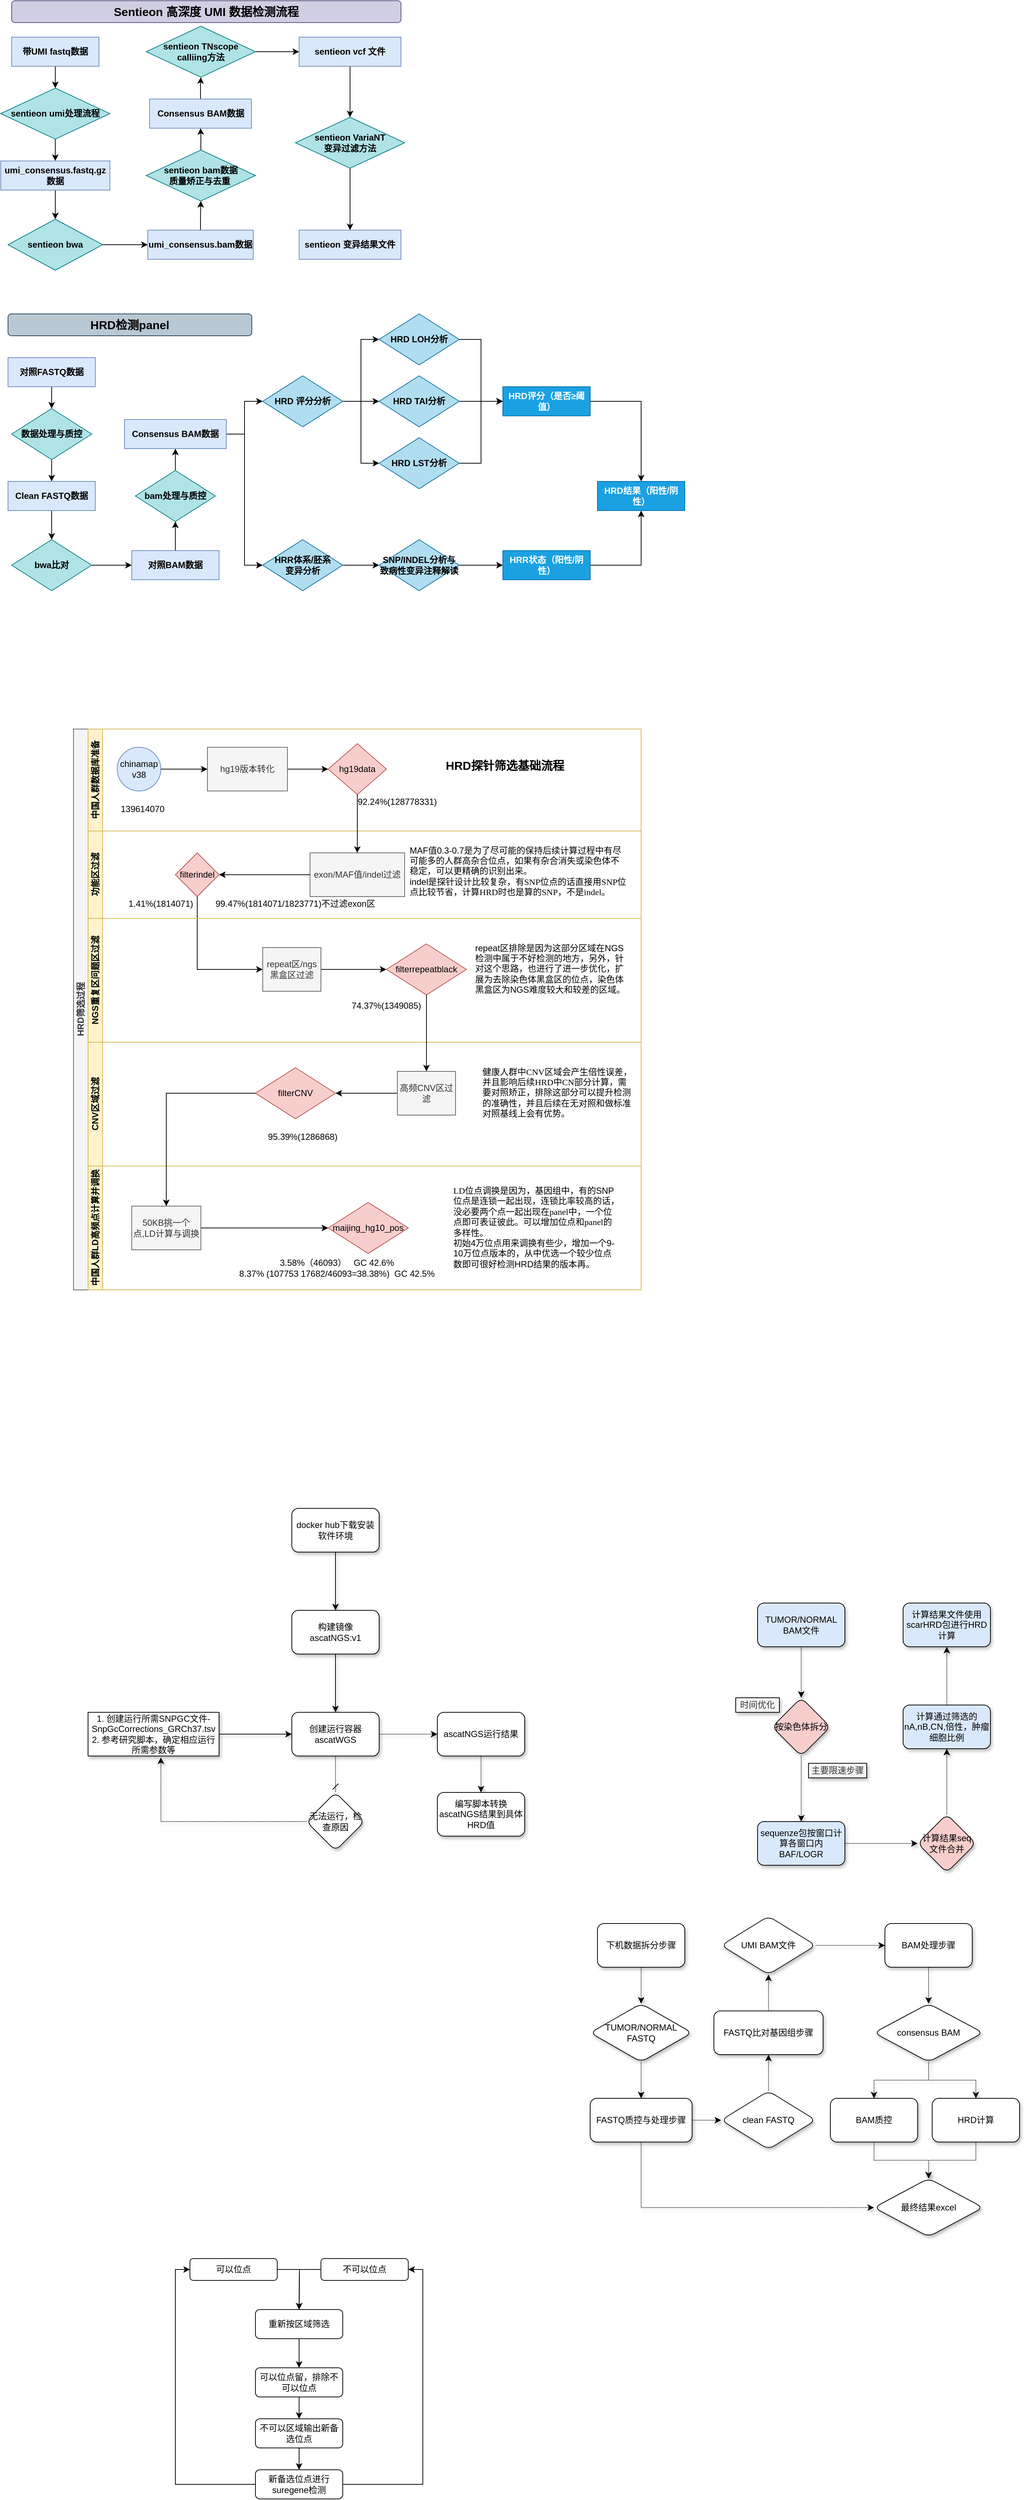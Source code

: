 <mxfile version="15.8.4" type="github"><diagram id="prtHgNgQTEPvFCAcTncT" name="Page-1"><mxGraphModel dx="855" dy="1482" grid="1" gridSize="10" guides="1" tooltips="1" connect="1" arrows="1" fold="1" page="1" pageScale="1" pageWidth="1600" pageHeight="900" math="0" shadow="0"><root><mxCell id="0"/><mxCell id="1" parent="0"/><mxCell id="dNxyNK7c78bLwvsdeMH5-19" value="HRD筛选过程" style="swimlane;html=1;childLayout=stackLayout;resizeParent=1;resizeParentMax=0;horizontal=0;startSize=20;horizontalStack=0;fillColor=#f5f5f5;strokeColor=#666666;fontColor=#333333;" parent="1" vertex="1"><mxGeometry x="120" y="120" width="780" height="770" as="geometry"><mxRectangle x="120" y="120" width="50" height="40" as="alternateBounds"/></mxGeometry></mxCell><mxCell id="dNxyNK7c78bLwvsdeMH5-20" value="中国人群数据库准备" style="swimlane;html=1;startSize=20;horizontal=0;fillColor=#fff2cc;strokeColor=#d6b656;" parent="dNxyNK7c78bLwvsdeMH5-19" vertex="1"><mxGeometry x="20" width="760" height="140" as="geometry"/></mxCell><mxCell id="dNxyNK7c78bLwvsdeMH5-23" value="chinamap&lt;br&gt;v38" style="ellipse;whiteSpace=wrap;html=1;fillColor=#dae8fc;strokeColor=#6c8ebf;" parent="dNxyNK7c78bLwvsdeMH5-20" vertex="1"><mxGeometry x="40" y="25" width="60" height="60" as="geometry"/></mxCell><mxCell id="oZ7MGca2h98DrxrfC1Vk-4" value="139614070" style="text;html=1;strokeColor=none;fillColor=none;align=center;verticalAlign=middle;whiteSpace=wrap;rounded=0;" parent="dNxyNK7c78bLwvsdeMH5-20" vertex="1"><mxGeometry x="50" y="100" width="50" height="20" as="geometry"/></mxCell><mxCell id="oZ7MGca2h98DrxrfC1Vk-3" value="92.24%(128778331)" style="text;html=1;strokeColor=none;fillColor=none;align=center;verticalAlign=middle;whiteSpace=wrap;rounded=0;" parent="dNxyNK7c78bLwvsdeMH5-20" vertex="1"><mxGeometry x="360" y="90" width="130" height="20" as="geometry"/></mxCell><mxCell id="EEybTYk9H9bPagcmRRxZ-14" value="hg19data" style="rhombus;whiteSpace=wrap;html=1;fontFamily=Helvetica;fontSize=12;align=center;fillColor=#f8cecc;strokeColor=#b85450;" parent="dNxyNK7c78bLwvsdeMH5-20" vertex="1"><mxGeometry x="330" y="20" width="80" height="70" as="geometry"/></mxCell><mxCell id="EEybTYk9H9bPagcmRRxZ-17" style="edgeStyle=orthogonalEdgeStyle;rounded=0;orthogonalLoop=1;jettySize=auto;html=1;entryX=0;entryY=0.5;entryDx=0;entryDy=0;fontSize=16;" parent="dNxyNK7c78bLwvsdeMH5-20" source="dNxyNK7c78bLwvsdeMH5-24" target="EEybTYk9H9bPagcmRRxZ-14" edge="1"><mxGeometry relative="1" as="geometry"/></mxCell><mxCell id="dNxyNK7c78bLwvsdeMH5-24" value="hg19版本转化" style="rounded=0;whiteSpace=wrap;html=1;fontFamily=Helvetica;fontSize=12;fontColor=#333333;align=center;fillColor=#f5f5f5;strokeColor=#666666;" parent="dNxyNK7c78bLwvsdeMH5-20" vertex="1"><mxGeometry x="164" y="25" width="110" height="60" as="geometry"/></mxCell><mxCell id="dNxyNK7c78bLwvsdeMH5-25" value="" style="edgeStyle=orthogonalEdgeStyle;rounded=0;orthogonalLoop=1;jettySize=auto;html=1;" parent="dNxyNK7c78bLwvsdeMH5-20" source="dNxyNK7c78bLwvsdeMH5-23" target="dNxyNK7c78bLwvsdeMH5-24" edge="1"><mxGeometry relative="1" as="geometry"/></mxCell><mxCell id="dNxyNK7c78bLwvsdeMH5-21" value="功能区过滤" style="swimlane;html=1;startSize=20;horizontal=0;fillColor=#fff2cc;strokeColor=#d6b656;" parent="dNxyNK7c78bLwvsdeMH5-19" vertex="1"><mxGeometry x="20" y="140" width="760" height="120" as="geometry"/></mxCell><mxCell id="dNxyNK7c78bLwvsdeMH5-26" value="exon/MAF值/indel过滤" style="rounded=0;whiteSpace=wrap;html=1;fontFamily=Helvetica;fontSize=12;fontColor=#333333;align=center;fillColor=#f5f5f5;strokeColor=#666666;" parent="dNxyNK7c78bLwvsdeMH5-21" vertex="1"><mxGeometry x="305" y="30" width="130" height="60" as="geometry"/></mxCell><mxCell id="oZ7MGca2h98DrxrfC1Vk-5" value="filterindel" style="rhombus;whiteSpace=wrap;html=1;fontFamily=Helvetica;fontSize=12;align=center;fillColor=#f8cecc;strokeColor=#b85450;" parent="dNxyNK7c78bLwvsdeMH5-21" vertex="1"><mxGeometry x="120" y="30" width="60" height="60" as="geometry"/></mxCell><mxCell id="oZ7MGca2h98DrxrfC1Vk-6" style="edgeStyle=orthogonalEdgeStyle;rounded=0;orthogonalLoop=1;jettySize=auto;html=1;" parent="dNxyNK7c78bLwvsdeMH5-21" source="dNxyNK7c78bLwvsdeMH5-26" target="oZ7MGca2h98DrxrfC1Vk-5" edge="1"><mxGeometry relative="1" as="geometry"><mxPoint x="210" y="60" as="targetPoint"/></mxGeometry></mxCell><mxCell id="oZ7MGca2h98DrxrfC1Vk-9" value="1.41%(1814071)" style="text;html=1;strokeColor=none;fillColor=none;align=center;verticalAlign=middle;whiteSpace=wrap;rounded=0;" parent="dNxyNK7c78bLwvsdeMH5-21" vertex="1"><mxGeometry x="50" y="90" width="100" height="20" as="geometry"/></mxCell><mxCell id="EEybTYk9H9bPagcmRRxZ-7" value="&lt;font style=&quot;font-size: 12px&quot;&gt;&lt;font style=&quot;font-size: 12px&quot;&gt;MAF值0.3-0.7是为了尽可能的保持后续计算过程中有尽可能多的人群高杂合位点，如果有杂合消失或染色体不稳定，可以更精确的识别出来。&lt;br&gt;&lt;/font&gt;&lt;span&gt;indel是探针设计比较复杂，有&lt;/span&gt;&lt;span lang=&quot;EN-US&quot; style=&quot;font-family: &amp;#34;times new roman&amp;#34; , serif&quot;&gt;SNP&lt;/span&gt;&lt;span&gt;位点的话直接用&lt;/span&gt;&lt;span lang=&quot;EN-US&quot; style=&quot;font-family: &amp;#34;times new roman&amp;#34; , serif&quot;&gt;SNP&lt;/span&gt;&lt;span&gt;位点比较节省，计算&lt;/span&gt;&lt;span lang=&quot;EN-US&quot; style=&quot;font-family: &amp;#34;times new roman&amp;#34; , serif&quot;&gt;HRD&lt;/span&gt;&lt;span&gt;时也是算的&lt;/span&gt;&lt;span lang=&quot;EN-US&quot; style=&quot;font-family: &amp;#34;times new roman&amp;#34; , serif&quot;&gt;SNP&lt;/span&gt;&lt;span&gt;，不是&lt;/span&gt;&lt;span lang=&quot;EN-US&quot; style=&quot;font-family: &amp;#34;times new roman&amp;#34; , serif&quot;&gt;indel&lt;/span&gt;&lt;span&gt;。&lt;/span&gt;&lt;/font&gt;" style="text;html=1;strokeColor=none;fillColor=none;align=left;verticalAlign=middle;whiteSpace=wrap;rounded=0;" parent="dNxyNK7c78bLwvsdeMH5-21" vertex="1"><mxGeometry x="440" y="20" width="300" height="70" as="geometry"/></mxCell><mxCell id="EEybTYk9H9bPagcmRRxZ-22" value="99.47%(1814071/1823771)不过滤exon区" style="text;html=1;strokeColor=none;fillColor=none;align=center;verticalAlign=middle;whiteSpace=wrap;rounded=0;" parent="dNxyNK7c78bLwvsdeMH5-21" vertex="1"><mxGeometry x="160" y="90" width="250" height="20" as="geometry"/></mxCell><mxCell id="oZ7MGca2h98DrxrfC1Vk-10" style="edgeStyle=orthogonalEdgeStyle;rounded=0;orthogonalLoop=1;jettySize=auto;html=1;entryX=0;entryY=0.5;entryDx=0;entryDy=0;exitX=0.5;exitY=1;exitDx=0;exitDy=0;" parent="dNxyNK7c78bLwvsdeMH5-19" source="oZ7MGca2h98DrxrfC1Vk-5" target="dNxyNK7c78bLwvsdeMH5-34" edge="1"><mxGeometry relative="1" as="geometry"/></mxCell><mxCell id="dNxyNK7c78bLwvsdeMH5-22" value="NGS重复区问题区过滤" style="swimlane;html=1;startSize=20;horizontal=0;fillColor=#fff2cc;strokeColor=#d6b656;" parent="dNxyNK7c78bLwvsdeMH5-19" vertex="1"><mxGeometry x="20" y="260" width="760" height="170" as="geometry"/></mxCell><mxCell id="dNxyNK7c78bLwvsdeMH5-37" value="" style="edgeStyle=orthogonalEdgeStyle;rounded=0;orthogonalLoop=1;jettySize=auto;html=1;endArrow=classic;endFill=1;" parent="dNxyNK7c78bLwvsdeMH5-22" source="dNxyNK7c78bLwvsdeMH5-34" target="dNxyNK7c78bLwvsdeMH5-36" edge="1"><mxGeometry relative="1" as="geometry"/></mxCell><mxCell id="dNxyNK7c78bLwvsdeMH5-34" value="repeat区/ngs黑盒区过滤" style="rounded=0;whiteSpace=wrap;html=1;fontFamily=Helvetica;fontSize=12;fontColor=#333333;align=center;fillColor=#f5f5f5;strokeColor=#666666;" parent="dNxyNK7c78bLwvsdeMH5-22" vertex="1"><mxGeometry x="240" y="40" width="80" height="60" as="geometry"/></mxCell><mxCell id="dNxyNK7c78bLwvsdeMH5-36" value="filterrepeatblack" style="rhombus;whiteSpace=wrap;html=1;fontFamily=Helvetica;fontSize=12;align=center;fillColor=#f8cecc;strokeColor=#b85450;" parent="dNxyNK7c78bLwvsdeMH5-22" vertex="1"><mxGeometry x="410" y="35" width="110" height="70" as="geometry"/></mxCell><mxCell id="oZ7MGca2h98DrxrfC1Vk-8" value="74.37%(1349085)" style="text;html=1;strokeColor=none;fillColor=none;align=center;verticalAlign=middle;whiteSpace=wrap;rounded=0;" parent="dNxyNK7c78bLwvsdeMH5-22" vertex="1"><mxGeometry x="340" y="110" width="140" height="20" as="geometry"/></mxCell><mxCell id="oZ7MGca2h98DrxrfC1Vk-11" value="CNV区域过滤" style="swimlane;html=1;startSize=20;horizontal=0;fillColor=#fff2cc;strokeColor=#d6b656;" parent="dNxyNK7c78bLwvsdeMH5-19" vertex="1"><mxGeometry x="20" y="430" width="760" height="170" as="geometry"/></mxCell><mxCell id="oZ7MGca2h98DrxrfC1Vk-19" style="edgeStyle=orthogonalEdgeStyle;rounded=0;orthogonalLoop=1;jettySize=auto;html=1;entryX=1;entryY=0.5;entryDx=0;entryDy=0;" parent="oZ7MGca2h98DrxrfC1Vk-11" source="oZ7MGca2h98DrxrfC1Vk-13" target="oZ7MGca2h98DrxrfC1Vk-14" edge="1"><mxGeometry relative="1" as="geometry"/></mxCell><mxCell id="oZ7MGca2h98DrxrfC1Vk-13" value="高频CNV区过滤" style="rounded=0;whiteSpace=wrap;html=1;fontFamily=Helvetica;fontSize=12;fontColor=#333333;align=center;fillColor=#f5f5f5;strokeColor=#666666;" parent="oZ7MGca2h98DrxrfC1Vk-11" vertex="1"><mxGeometry x="425" y="40" width="80" height="60" as="geometry"/></mxCell><mxCell id="oZ7MGca2h98DrxrfC1Vk-14" value="filterCNV" style="rhombus;whiteSpace=wrap;html=1;fontFamily=Helvetica;fontSize=12;align=center;fillColor=#f8cecc;strokeColor=#b85450;" parent="oZ7MGca2h98DrxrfC1Vk-11" vertex="1"><mxGeometry x="230" y="35" width="110" height="70" as="geometry"/></mxCell><mxCell id="oZ7MGca2h98DrxrfC1Vk-15" value="95.39%(1286868)" style="text;html=1;strokeColor=none;fillColor=none;align=center;verticalAlign=middle;whiteSpace=wrap;rounded=0;" parent="oZ7MGca2h98DrxrfC1Vk-11" vertex="1"><mxGeometry x="230" y="120" width="130" height="20" as="geometry"/></mxCell><mxCell id="EEybTYk9H9bPagcmRRxZ-12" value="&lt;font style=&quot;font-size: 12px&quot;&gt;&lt;span&gt;健康人群中&lt;/span&gt;&lt;span lang=&quot;EN-US&quot; style=&quot;font-family: &amp;#34;times new roman&amp;#34; , serif&quot;&gt;CNV&lt;/span&gt;&lt;span&gt;区域会产生倍性误差，并且影响后续&lt;/span&gt;&lt;span lang=&quot;EN-US&quot; style=&quot;font-family: &amp;#34;times new roman&amp;#34; , serif&quot;&gt;HRD中CN部分&lt;/span&gt;&lt;span&gt;计算，需要对照矫正，排除这部分可以提升检测的准确性，并且后续在无对照和做标准对照基线上会有优势。&lt;/span&gt;&lt;/font&gt;&lt;br&gt;&lt;p class=&quot;MsoListParagraph&quot; style=&quot;margin-left: 21.0pt ; text-indent: 0cm ; line-height: 150%&quot;&gt;&lt;span lang=&quot;EN-US&quot;&gt;&lt;/span&gt;&lt;/p&gt;" style="text;html=1;strokeColor=none;fillColor=none;align=left;verticalAlign=middle;whiteSpace=wrap;rounded=0;" parent="oZ7MGca2h98DrxrfC1Vk-11" vertex="1"><mxGeometry x="540" y="40" width="210" height="70" as="geometry"/></mxCell><mxCell id="oZ7MGca2h98DrxrfC1Vk-24" value="中国人群LD高频点计算并调换" style="swimlane;html=1;startSize=20;horizontal=0;fillColor=#fff2cc;strokeColor=#d6b656;" parent="dNxyNK7c78bLwvsdeMH5-19" vertex="1"><mxGeometry x="20" y="600" width="760" height="170" as="geometry"/></mxCell><mxCell id="oZ7MGca2h98DrxrfC1Vk-27" value="maijing_hg10_pos" style="rhombus;whiteSpace=wrap;html=1;fontFamily=Helvetica;fontSize=12;align=center;fillColor=#f8cecc;strokeColor=#b85450;" parent="oZ7MGca2h98DrxrfC1Vk-24" vertex="1"><mxGeometry x="330" y="50" width="110" height="70" as="geometry"/></mxCell><mxCell id="EEybTYk9H9bPagcmRRxZ-13" style="edgeStyle=orthogonalEdgeStyle;rounded=0;orthogonalLoop=1;jettySize=auto;html=1;entryX=0;entryY=0.5;entryDx=0;entryDy=0;fontSize=16;" parent="oZ7MGca2h98DrxrfC1Vk-24" source="oZ7MGca2h98DrxrfC1Vk-20" target="oZ7MGca2h98DrxrfC1Vk-27" edge="1"><mxGeometry relative="1" as="geometry"/></mxCell><mxCell id="oZ7MGca2h98DrxrfC1Vk-20" value="50KB挑一个点,LD计算与调换" style="whiteSpace=wrap;html=1;fillColor=#f5f5f5;strokeColor=#666666;fontColor=#333333;" parent="oZ7MGca2h98DrxrfC1Vk-24" vertex="1"><mxGeometry x="60" y="55" width="95" height="60" as="geometry"/></mxCell><mxCell id="oZ7MGca2h98DrxrfC1Vk-28" value="3.58%（46093）&amp;nbsp; &amp;nbsp;GC 42.6%&lt;br&gt;8.37% (107753 17682/46093=38.38%)&amp;nbsp; GC 42.5%" style="text;html=1;strokeColor=none;fillColor=none;align=center;verticalAlign=middle;whiteSpace=wrap;rounded=0;" parent="oZ7MGca2h98DrxrfC1Vk-24" vertex="1"><mxGeometry x="200" y="130" width="284" height="20" as="geometry"/></mxCell><mxCell id="EEybTYk9H9bPagcmRRxZ-21" value="&lt;font style=&quot;font-size: 12px&quot;&gt;&lt;span lang=&quot;EN-US&quot; style=&quot;font-family: &amp;#34;times new roman&amp;#34; , serif&quot;&gt;LD&lt;/span&gt;&lt;span&gt;位点调换是因为，基因组中，有的SNP位点是连锁一起出现，连锁比率较高的话，没必要两个点一起出现在&lt;/span&gt;&lt;span lang=&quot;EN-US&quot; style=&quot;font-family: &amp;#34;times new roman&amp;#34; , serif&quot;&gt;panel&lt;/span&gt;&lt;span&gt;中，一个位点即可表证彼此。可以增加位点和&lt;/span&gt;&lt;span lang=&quot;EN-US&quot; style=&quot;font-family: &amp;#34;times new roman&amp;#34; , serif&quot;&gt;panel&lt;/span&gt;&lt;span&gt;的多样性。&lt;br&gt;&lt;/span&gt;&lt;/font&gt;初始4万位点用来调换有些少，增加一个9-10万位点版本的，从中优选一个较少位点数即可很好检测HRD结果的版本再。&lt;br&gt;&lt;p class=&quot;MsoListParagraph&quot; style=&quot;margin-left: 21.0pt ; text-indent: 0cm ; line-height: 150%&quot;&gt;&lt;span lang=&quot;EN-US&quot;&gt;&lt;/span&gt;&lt;/p&gt;" style="text;html=1;strokeColor=none;fillColor=none;align=left;verticalAlign=middle;whiteSpace=wrap;rounded=0;" parent="oZ7MGca2h98DrxrfC1Vk-24" vertex="1"><mxGeometry x="500" y="55" width="230" height="70" as="geometry"/></mxCell><mxCell id="oZ7MGca2h98DrxrfC1Vk-18" style="edgeStyle=orthogonalEdgeStyle;rounded=0;orthogonalLoop=1;jettySize=auto;html=1;entryX=0.5;entryY=0;entryDx=0;entryDy=0;" parent="dNxyNK7c78bLwvsdeMH5-19" source="dNxyNK7c78bLwvsdeMH5-36" target="oZ7MGca2h98DrxrfC1Vk-13" edge="1"><mxGeometry relative="1" as="geometry"/></mxCell><mxCell id="oZ7MGca2h98DrxrfC1Vk-21" value="" style="edgeStyle=orthogonalEdgeStyle;rounded=0;orthogonalLoop=1;jettySize=auto;html=1;" parent="dNxyNK7c78bLwvsdeMH5-19" source="oZ7MGca2h98DrxrfC1Vk-14" target="oZ7MGca2h98DrxrfC1Vk-20" edge="1"><mxGeometry relative="1" as="geometry"/></mxCell><mxCell id="EEybTYk9H9bPagcmRRxZ-18" style="edgeStyle=orthogonalEdgeStyle;rounded=0;orthogonalLoop=1;jettySize=auto;html=1;exitX=0.5;exitY=1;exitDx=0;exitDy=0;entryX=0.5;entryY=0;entryDx=0;entryDy=0;fontSize=16;" parent="dNxyNK7c78bLwvsdeMH5-19" source="EEybTYk9H9bPagcmRRxZ-14" target="dNxyNK7c78bLwvsdeMH5-26" edge="1"><mxGeometry relative="1" as="geometry"/></mxCell><mxCell id="EEybTYk9H9bPagcmRRxZ-9" value="HRD探针筛选基础流程" style="text;html=1;strokeColor=none;fillColor=none;align=center;verticalAlign=middle;whiteSpace=wrap;rounded=0;fontSize=16;fontStyle=1" parent="1" vertex="1"><mxGeometry x="610" y="160" width="206" height="20" as="geometry"/></mxCell><mxCell id="EEybTYk9H9bPagcmRRxZ-11" value="&lt;font style=&quot;font-size: 12px&quot;&gt;repeat区&lt;span style=&quot;text-indent: 0cm&quot;&gt;排除是因为这部分区域在&lt;/span&gt;&lt;span lang=&quot;EN-US&quot; style=&quot;text-indent: 0cm&quot;&gt;NGS&lt;/span&gt;&lt;span style=&quot;text-indent: 0cm&quot;&gt;检测中属于不好检测的地方，另外，针对这个思路，也进行了进一步优化，扩展为去除染色体黑盒区的位点，染色体黑盒区为&lt;/span&gt;&lt;span lang=&quot;EN-US&quot; style=&quot;text-indent: 0cm&quot;&gt;NGS&lt;/span&gt;&lt;span style=&quot;text-indent: 0cm&quot;&gt;难度较大和较差的区域。&lt;/span&gt;&lt;/font&gt;&lt;p class=&quot;MsoListParagraph&quot; style=&quot;margin-left: 21.0pt ; text-indent: 0cm ; line-height: 150%&quot;&gt;&lt;span lang=&quot;EN-US&quot;&gt;&lt;/span&gt;&lt;/p&gt;" style="text;html=1;strokeColor=none;fillColor=none;align=left;verticalAlign=middle;whiteSpace=wrap;rounded=0;" parent="1" vertex="1"><mxGeometry x="670" y="420" width="210" height="70" as="geometry"/></mxCell><mxCell id="kbRfKmwg6n5tPR5WaEZ9-3" value="" style="edgeStyle=orthogonalEdgeStyle;rounded=0;orthogonalLoop=1;jettySize=auto;html=1;shadow=1;" parent="1" source="kbRfKmwg6n5tPR5WaEZ9-1" target="kbRfKmwg6n5tPR5WaEZ9-2" edge="1"><mxGeometry relative="1" as="geometry"/></mxCell><mxCell id="kbRfKmwg6n5tPR5WaEZ9-1" value="docker hub下载安装软件环境" style="rounded=1;whiteSpace=wrap;html=1;shadow=1;" parent="1" vertex="1"><mxGeometry x="420" y="1190" width="120" height="60" as="geometry"/></mxCell><mxCell id="kbRfKmwg6n5tPR5WaEZ9-5" value="" style="edgeStyle=orthogonalEdgeStyle;rounded=0;orthogonalLoop=1;jettySize=auto;html=1;shadow=1;" parent="1" source="kbRfKmwg6n5tPR5WaEZ9-2" target="kbRfKmwg6n5tPR5WaEZ9-4" edge="1"><mxGeometry relative="1" as="geometry"/></mxCell><mxCell id="kbRfKmwg6n5tPR5WaEZ9-2" value="构建镜像ascatNGS:v1" style="whiteSpace=wrap;html=1;rounded=1;shadow=1;" parent="1" vertex="1"><mxGeometry x="420" y="1330" width="120" height="60" as="geometry"/></mxCell><mxCell id="kbRfKmwg6n5tPR5WaEZ9-9" value="" style="edgeStyle=orthogonalEdgeStyle;rounded=0;orthogonalLoop=1;jettySize=auto;html=1;dashed=1;dashPattern=1 1;endArrow=dash;endFill=0;shadow=1;" parent="1" source="kbRfKmwg6n5tPR5WaEZ9-4" target="kbRfKmwg6n5tPR5WaEZ9-8" edge="1"><mxGeometry relative="1" as="geometry"/></mxCell><mxCell id="kbRfKmwg6n5tPR5WaEZ9-13" value="" style="edgeStyle=orthogonalEdgeStyle;rounded=0;orthogonalLoop=1;jettySize=auto;html=1;dashed=1;dashPattern=1 1;endArrow=classic;endFill=1;shadow=1;" parent="1" source="kbRfKmwg6n5tPR5WaEZ9-4" target="kbRfKmwg6n5tPR5WaEZ9-12" edge="1"><mxGeometry relative="1" as="geometry"/></mxCell><mxCell id="kbRfKmwg6n5tPR5WaEZ9-4" value="创建运行容器&lt;br&gt;ascatWGS" style="whiteSpace=wrap;html=1;rounded=1;shadow=1;" parent="1" vertex="1"><mxGeometry x="420" y="1470" width="120" height="60" as="geometry"/></mxCell><mxCell id="kbRfKmwg6n5tPR5WaEZ9-7" style="edgeStyle=orthogonalEdgeStyle;rounded=0;orthogonalLoop=1;jettySize=auto;html=1;entryX=0;entryY=0.5;entryDx=0;entryDy=0;shadow=1;" parent="1" source="kbRfKmwg6n5tPR5WaEZ9-6" target="kbRfKmwg6n5tPR5WaEZ9-4" edge="1"><mxGeometry relative="1" as="geometry"/></mxCell><mxCell id="kbRfKmwg6n5tPR5WaEZ9-6" value="1. 创建运行所需SNPGC文件-SnpGcCorrections_GRCh37.tsv&lt;br&gt;2. 参考研究脚本，确定相应运行所需参数等" style="rounded=0;whiteSpace=wrap;html=1;shadow=1;" parent="1" vertex="1"><mxGeometry x="140" y="1470" width="180" height="60" as="geometry"/></mxCell><mxCell id="kbRfKmwg6n5tPR5WaEZ9-10" style="edgeStyle=orthogonalEdgeStyle;rounded=0;orthogonalLoop=1;jettySize=auto;html=1;entryX=0.556;entryY=1.033;entryDx=0;entryDy=0;entryPerimeter=0;dashed=1;dashPattern=1 1;endArrow=classic;endFill=1;shadow=1;" parent="1" source="kbRfKmwg6n5tPR5WaEZ9-8" target="kbRfKmwg6n5tPR5WaEZ9-6" edge="1"><mxGeometry relative="1" as="geometry"/></mxCell><mxCell id="kbRfKmwg6n5tPR5WaEZ9-8" value="无法运行，检查原因" style="rhombus;whiteSpace=wrap;html=1;rounded=1;shadow=1;" parent="1" vertex="1"><mxGeometry x="440" y="1580" width="80" height="80" as="geometry"/></mxCell><mxCell id="kbRfKmwg6n5tPR5WaEZ9-15" value="" style="edgeStyle=orthogonalEdgeStyle;rounded=0;orthogonalLoop=1;jettySize=auto;html=1;dashed=1;dashPattern=1 1;endArrow=classic;endFill=1;shadow=1;" parent="1" source="kbRfKmwg6n5tPR5WaEZ9-12" target="kbRfKmwg6n5tPR5WaEZ9-14" edge="1"><mxGeometry relative="1" as="geometry"/></mxCell><mxCell id="kbRfKmwg6n5tPR5WaEZ9-12" value="ascatNGS运行结果" style="whiteSpace=wrap;html=1;rounded=1;shadow=1;" parent="1" vertex="1"><mxGeometry x="620" y="1470" width="120" height="60" as="geometry"/></mxCell><mxCell id="kbRfKmwg6n5tPR5WaEZ9-14" value="编写脚本转换ascatNGS结果到具体HRD值" style="whiteSpace=wrap;html=1;rounded=1;shadow=1;" parent="1" vertex="1"><mxGeometry x="620" y="1580" width="120" height="60" as="geometry"/></mxCell><mxCell id="kbRfKmwg6n5tPR5WaEZ9-18" value="" style="edgeStyle=orthogonalEdgeStyle;rounded=0;orthogonalLoop=1;jettySize=auto;html=1;dashed=1;dashPattern=1 1;endArrow=classic;endFill=1;shadow=1;" parent="1" source="kbRfKmwg6n5tPR5WaEZ9-16" target="kbRfKmwg6n5tPR5WaEZ9-17" edge="1"><mxGeometry relative="1" as="geometry"/></mxCell><mxCell id="kbRfKmwg6n5tPR5WaEZ9-16" value="TUMOR/NORMAL BAM文件" style="rounded=1;whiteSpace=wrap;html=1;fillColor=#dae8fc;shadow=1;" parent="1" vertex="1"><mxGeometry x="1060" y="1320" width="120" height="60" as="geometry"/></mxCell><mxCell id="kbRfKmwg6n5tPR5WaEZ9-20" value="" style="edgeStyle=orthogonalEdgeStyle;rounded=0;orthogonalLoop=1;jettySize=auto;html=1;dashed=1;dashPattern=1 1;endArrow=classic;endFill=1;shadow=1;" parent="1" source="kbRfKmwg6n5tPR5WaEZ9-17" target="kbRfKmwg6n5tPR5WaEZ9-19" edge="1"><mxGeometry relative="1" as="geometry"/></mxCell><mxCell id="kbRfKmwg6n5tPR5WaEZ9-17" value="按染色体拆分" style="rhombus;whiteSpace=wrap;html=1;rounded=1;fillColor=#f8cecc;shadow=1;" parent="1" vertex="1"><mxGeometry x="1080" y="1450" width="80" height="80" as="geometry"/></mxCell><mxCell id="kbRfKmwg6n5tPR5WaEZ9-22" value="" style="edgeStyle=orthogonalEdgeStyle;rounded=0;orthogonalLoop=1;jettySize=auto;html=1;dashed=1;dashPattern=1 1;endArrow=classic;endFill=1;shadow=1;" parent="1" source="kbRfKmwg6n5tPR5WaEZ9-19" target="kbRfKmwg6n5tPR5WaEZ9-21" edge="1"><mxGeometry relative="1" as="geometry"/></mxCell><mxCell id="kbRfKmwg6n5tPR5WaEZ9-19" value="sequenze包按窗口计算各窗口内BAF/LOGR" style="whiteSpace=wrap;html=1;rounded=1;fillColor=#dae8fc;shadow=1;" parent="1" vertex="1"><mxGeometry x="1060" y="1620" width="120" height="60" as="geometry"/></mxCell><mxCell id="kbRfKmwg6n5tPR5WaEZ9-24" value="" style="edgeStyle=orthogonalEdgeStyle;rounded=0;orthogonalLoop=1;jettySize=auto;html=1;dashed=1;dashPattern=1 1;endArrow=classic;endFill=1;shadow=1;" parent="1" source="kbRfKmwg6n5tPR5WaEZ9-21" target="kbRfKmwg6n5tPR5WaEZ9-23" edge="1"><mxGeometry relative="1" as="geometry"/></mxCell><mxCell id="kbRfKmwg6n5tPR5WaEZ9-21" value="计算结果seq文件合并" style="rhombus;whiteSpace=wrap;html=1;rounded=1;fillColor=#f8cecc;shadow=1;" parent="1" vertex="1"><mxGeometry x="1280" y="1610" width="80" height="80" as="geometry"/></mxCell><mxCell id="kbRfKmwg6n5tPR5WaEZ9-26" value="" style="edgeStyle=orthogonalEdgeStyle;rounded=0;orthogonalLoop=1;jettySize=auto;html=1;dashed=1;dashPattern=1 1;endArrow=classic;endFill=1;shadow=1;" parent="1" source="kbRfKmwg6n5tPR5WaEZ9-23" target="kbRfKmwg6n5tPR5WaEZ9-25" edge="1"><mxGeometry relative="1" as="geometry"/></mxCell><mxCell id="kbRfKmwg6n5tPR5WaEZ9-23" value="计算通过筛选的nA,nB,CN,倍性，肿瘤细胞比例" style="whiteSpace=wrap;html=1;rounded=1;fillColor=#dae8fc;shadow=1;" parent="1" vertex="1"><mxGeometry x="1260" y="1460" width="120" height="60" as="geometry"/></mxCell><mxCell id="kbRfKmwg6n5tPR5WaEZ9-25" value="计算结果文件使用scarHRD包进行HRD计算" style="whiteSpace=wrap;html=1;rounded=1;fillColor=#dae8fc;shadow=1;" parent="1" vertex="1"><mxGeometry x="1260" y="1320" width="120" height="60" as="geometry"/></mxCell><mxCell id="kbRfKmwg6n5tPR5WaEZ9-27" value="时间优化" style="text;html=1;fillColor=#f5f5f5;align=center;verticalAlign=middle;whiteSpace=wrap;rounded=0;fontColor=#333333;strokeColor=#000000;shadow=1;" parent="1" vertex="1"><mxGeometry x="1030" y="1450" width="60" height="20" as="geometry"/></mxCell><mxCell id="kbRfKmwg6n5tPR5WaEZ9-28" value="主要限速步骤" style="text;html=1;fillColor=#f5f5f5;align=center;verticalAlign=middle;whiteSpace=wrap;rounded=0;fontColor=#333333;strokeColor=#000000;shadow=1;" parent="1" vertex="1"><mxGeometry x="1130" y="1540" width="80" height="20" as="geometry"/></mxCell><mxCell id="kbRfKmwg6n5tPR5WaEZ9-31" value="" style="edgeStyle=orthogonalEdgeStyle;rounded=0;orthogonalLoop=1;jettySize=auto;html=1;dashed=1;dashPattern=1 1;endArrow=classic;endFill=1;shadow=1;sketch=0;" parent="1" source="kbRfKmwg6n5tPR5WaEZ9-29" target="kbRfKmwg6n5tPR5WaEZ9-30" edge="1"><mxGeometry relative="1" as="geometry"/></mxCell><mxCell id="kbRfKmwg6n5tPR5WaEZ9-29" value="下机数据拆分步骤" style="rounded=1;whiteSpace=wrap;html=1;shadow=1;sketch=0;" parent="1" vertex="1"><mxGeometry x="840" y="1760" width="120" height="60" as="geometry"/></mxCell><mxCell id="kbRfKmwg6n5tPR5WaEZ9-33" value="" style="edgeStyle=orthogonalEdgeStyle;rounded=0;orthogonalLoop=1;jettySize=auto;html=1;dashed=1;dashPattern=1 1;endArrow=classic;endFill=1;strokeColor=#000000;shadow=1;sketch=0;" parent="1" source="kbRfKmwg6n5tPR5WaEZ9-30" target="kbRfKmwg6n5tPR5WaEZ9-32" edge="1"><mxGeometry relative="1" as="geometry"/></mxCell><mxCell id="kbRfKmwg6n5tPR5WaEZ9-30" value="TUMOR/NORMAL FASTQ" style="rhombus;whiteSpace=wrap;html=1;rounded=1;gradientColor=#ffffff;shadow=1;sketch=0;" parent="1" vertex="1"><mxGeometry x="830" y="1870" width="140" height="80" as="geometry"/></mxCell><mxCell id="kbRfKmwg6n5tPR5WaEZ9-35" value="" style="edgeStyle=orthogonalEdgeStyle;rounded=0;orthogonalLoop=1;jettySize=auto;html=1;dashed=1;dashPattern=1 1;endArrow=classic;endFill=1;strokeColor=#000000;shadow=1;sketch=0;" parent="1" source="kbRfKmwg6n5tPR5WaEZ9-32" target="kbRfKmwg6n5tPR5WaEZ9-34" edge="1"><mxGeometry relative="1" as="geometry"/></mxCell><mxCell id="kbRfKmwg6n5tPR5WaEZ9-52" style="edgeStyle=orthogonalEdgeStyle;rounded=0;sketch=0;orthogonalLoop=1;jettySize=auto;html=1;entryX=0;entryY=0.5;entryDx=0;entryDy=0;shadow=1;dashed=1;dashPattern=1 1;endArrow=classic;endFill=1;strokeColor=#000000;" parent="1" source="kbRfKmwg6n5tPR5WaEZ9-32" target="kbRfKmwg6n5tPR5WaEZ9-49" edge="1"><mxGeometry relative="1" as="geometry"><Array as="points"><mxPoint x="900" y="2150"/></Array></mxGeometry></mxCell><mxCell id="kbRfKmwg6n5tPR5WaEZ9-32" value="FASTQ质控与处理步骤" style="whiteSpace=wrap;html=1;rounded=1;gradientColor=#ffffff;shadow=1;sketch=0;" parent="1" vertex="1"><mxGeometry x="830" y="2000" width="140" height="60" as="geometry"/></mxCell><mxCell id="kbRfKmwg6n5tPR5WaEZ9-37" value="" style="edgeStyle=orthogonalEdgeStyle;rounded=0;orthogonalLoop=1;jettySize=auto;html=1;dashed=1;dashPattern=1 1;endArrow=classic;endFill=1;strokeColor=#000000;shadow=1;sketch=0;" parent="1" source="kbRfKmwg6n5tPR5WaEZ9-34" target="kbRfKmwg6n5tPR5WaEZ9-36" edge="1"><mxGeometry relative="1" as="geometry"/></mxCell><mxCell id="kbRfKmwg6n5tPR5WaEZ9-34" value="clean FASTQ" style="rhombus;whiteSpace=wrap;html=1;rounded=1;gradientColor=#ffffff;shadow=1;sketch=0;" parent="1" vertex="1"><mxGeometry x="1010" y="1990" width="130" height="80" as="geometry"/></mxCell><mxCell id="kbRfKmwg6n5tPR5WaEZ9-39" value="" style="edgeStyle=orthogonalEdgeStyle;rounded=0;orthogonalLoop=1;jettySize=auto;html=1;dashed=1;dashPattern=1 1;endArrow=classic;endFill=1;strokeColor=#000000;shadow=1;sketch=0;" parent="1" source="kbRfKmwg6n5tPR5WaEZ9-36" target="kbRfKmwg6n5tPR5WaEZ9-38" edge="1"><mxGeometry relative="1" as="geometry"/></mxCell><mxCell id="kbRfKmwg6n5tPR5WaEZ9-36" value="FASTQ比对基因组步骤" style="whiteSpace=wrap;html=1;rounded=1;gradientColor=#ffffff;shadow=1;sketch=0;" parent="1" vertex="1"><mxGeometry x="1000" y="1880" width="150" height="60" as="geometry"/></mxCell><mxCell id="kbRfKmwg6n5tPR5WaEZ9-41" value="" style="edgeStyle=orthogonalEdgeStyle;rounded=0;orthogonalLoop=1;jettySize=auto;html=1;dashed=1;dashPattern=1 1;endArrow=classic;endFill=1;strokeColor=#000000;shadow=1;sketch=0;" parent="1" source="kbRfKmwg6n5tPR5WaEZ9-38" target="kbRfKmwg6n5tPR5WaEZ9-40" edge="1"><mxGeometry relative="1" as="geometry"/></mxCell><mxCell id="kbRfKmwg6n5tPR5WaEZ9-38" value="UMI BAM文件" style="rhombus;whiteSpace=wrap;html=1;rounded=1;gradientColor=#ffffff;shadow=1;sketch=0;" parent="1" vertex="1"><mxGeometry x="1010" y="1750" width="130" height="80" as="geometry"/></mxCell><mxCell id="kbRfKmwg6n5tPR5WaEZ9-43" value="" style="edgeStyle=orthogonalEdgeStyle;rounded=0;orthogonalLoop=1;jettySize=auto;html=1;dashed=1;dashPattern=1 1;endArrow=classic;endFill=1;strokeColor=#000000;shadow=1;sketch=0;" parent="1" source="kbRfKmwg6n5tPR5WaEZ9-40" target="kbRfKmwg6n5tPR5WaEZ9-42" edge="1"><mxGeometry relative="1" as="geometry"/></mxCell><mxCell id="kbRfKmwg6n5tPR5WaEZ9-40" value="BAM处理步骤" style="whiteSpace=wrap;html=1;rounded=1;gradientColor=#ffffff;shadow=1;sketch=0;" parent="1" vertex="1"><mxGeometry x="1235" y="1760" width="120" height="60" as="geometry"/></mxCell><mxCell id="kbRfKmwg6n5tPR5WaEZ9-45" value="" style="edgeStyle=orthogonalEdgeStyle;rounded=0;orthogonalLoop=1;jettySize=auto;html=1;dashed=1;dashPattern=1 1;endArrow=classic;endFill=1;strokeColor=#000000;shadow=1;sketch=0;" parent="1" source="kbRfKmwg6n5tPR5WaEZ9-42" target="kbRfKmwg6n5tPR5WaEZ9-44" edge="1"><mxGeometry relative="1" as="geometry"/></mxCell><mxCell id="kbRfKmwg6n5tPR5WaEZ9-48" style="edgeStyle=orthogonalEdgeStyle;rounded=0;orthogonalLoop=1;jettySize=auto;html=1;entryX=0.5;entryY=0;entryDx=0;entryDy=0;dashed=1;dashPattern=1 1;endArrow=classic;endFill=1;strokeColor=#000000;shadow=1;sketch=0;" parent="1" source="kbRfKmwg6n5tPR5WaEZ9-42" target="kbRfKmwg6n5tPR5WaEZ9-47" edge="1"><mxGeometry relative="1" as="geometry"/></mxCell><mxCell id="kbRfKmwg6n5tPR5WaEZ9-42" value="consensus BAM" style="rhombus;whiteSpace=wrap;html=1;rounded=1;gradientColor=#ffffff;shadow=1;sketch=0;" parent="1" vertex="1"><mxGeometry x="1220" y="1870" width="150" height="80" as="geometry"/></mxCell><mxCell id="kbRfKmwg6n5tPR5WaEZ9-50" value="" style="edgeStyle=orthogonalEdgeStyle;rounded=0;sketch=0;orthogonalLoop=1;jettySize=auto;html=1;shadow=1;dashed=1;dashPattern=1 1;endArrow=classic;endFill=1;strokeColor=#000000;" parent="1" source="kbRfKmwg6n5tPR5WaEZ9-44" target="kbRfKmwg6n5tPR5WaEZ9-49" edge="1"><mxGeometry relative="1" as="geometry"/></mxCell><mxCell id="kbRfKmwg6n5tPR5WaEZ9-44" value="BAM质控" style="whiteSpace=wrap;html=1;rounded=1;gradientColor=#ffffff;shadow=1;sketch=0;" parent="1" vertex="1"><mxGeometry x="1160" y="2000" width="120" height="60" as="geometry"/></mxCell><mxCell id="kbRfKmwg6n5tPR5WaEZ9-51" value="" style="edgeStyle=orthogonalEdgeStyle;rounded=0;sketch=0;orthogonalLoop=1;jettySize=auto;html=1;shadow=1;dashed=1;dashPattern=1 1;endArrow=classic;endFill=1;strokeColor=#000000;" parent="1" source="kbRfKmwg6n5tPR5WaEZ9-47" target="kbRfKmwg6n5tPR5WaEZ9-49" edge="1"><mxGeometry relative="1" as="geometry"/></mxCell><mxCell id="kbRfKmwg6n5tPR5WaEZ9-47" value="HRD计算" style="whiteSpace=wrap;html=1;rounded=1;gradientColor=#ffffff;shadow=1;sketch=0;" parent="1" vertex="1"><mxGeometry x="1300" y="2000" width="120" height="60" as="geometry"/></mxCell><mxCell id="kbRfKmwg6n5tPR5WaEZ9-49" value="最终结果excel" style="rhombus;whiteSpace=wrap;html=1;rounded=1;gradientColor=#ffffff;shadow=1;sketch=0;" parent="1" vertex="1"><mxGeometry x="1220" y="2110" width="150" height="80" as="geometry"/></mxCell><mxCell id="3FSMKdD9TWFi5BBjOrCE-1" value="&lt;b&gt;&lt;font style=&quot;font-size: 16px&quot;&gt;HRD检测panel&lt;/font&gt;&lt;/b&gt;" style="rounded=1;whiteSpace=wrap;html=1;fillColor=#bac8d3;strokeColor=#23445d;" parent="1" vertex="1"><mxGeometry x="30" y="-450" width="335" height="30" as="geometry"/></mxCell><mxCell id="3FSMKdD9TWFi5BBjOrCE-2" value="" style="edgeStyle=orthogonalEdgeStyle;rounded=0;orthogonalLoop=1;jettySize=auto;html=1;" parent="1" source="3FSMKdD9TWFi5BBjOrCE-3" target="3FSMKdD9TWFi5BBjOrCE-5" edge="1"><mxGeometry relative="1" as="geometry"/></mxCell><mxCell id="3FSMKdD9TWFi5BBjOrCE-3" value="&lt;b&gt;对照FASTQ数据&lt;/b&gt;" style="rounded=0;whiteSpace=wrap;html=1;fillColor=#dae8fc;strokeColor=#6c8ebf;" parent="1" vertex="1"><mxGeometry x="30" y="-390" width="120" height="40" as="geometry"/></mxCell><mxCell id="3FSMKdD9TWFi5BBjOrCE-4" style="edgeStyle=orthogonalEdgeStyle;rounded=0;orthogonalLoop=1;jettySize=auto;html=1;entryX=0.5;entryY=0;entryDx=0;entryDy=0;" parent="1" source="3FSMKdD9TWFi5BBjOrCE-5" target="3FSMKdD9TWFi5BBjOrCE-7" edge="1"><mxGeometry relative="1" as="geometry"/></mxCell><mxCell id="3FSMKdD9TWFi5BBjOrCE-5" value="&lt;b&gt;数据处理与质控&lt;/b&gt;" style="rhombus;whiteSpace=wrap;html=1;fillColor=#b0e3e6;strokeColor=#0e8088;" parent="1" vertex="1"><mxGeometry x="35" y="-320" width="110" height="70" as="geometry"/></mxCell><mxCell id="3FSMKdD9TWFi5BBjOrCE-6" style="edgeStyle=orthogonalEdgeStyle;rounded=0;orthogonalLoop=1;jettySize=auto;html=1;entryX=0.5;entryY=0;entryDx=0;entryDy=0;" parent="1" source="3FSMKdD9TWFi5BBjOrCE-7" target="3FSMKdD9TWFi5BBjOrCE-9" edge="1"><mxGeometry relative="1" as="geometry"/></mxCell><mxCell id="3FSMKdD9TWFi5BBjOrCE-7" value="&lt;b&gt;Clean FASTQ数据&lt;/b&gt;" style="rounded=0;whiteSpace=wrap;html=1;fillColor=#dae8fc;strokeColor=#6c8ebf;" parent="1" vertex="1"><mxGeometry x="30" y="-220" width="120" height="40" as="geometry"/></mxCell><mxCell id="3FSMKdD9TWFi5BBjOrCE-8" style="edgeStyle=orthogonalEdgeStyle;rounded=0;orthogonalLoop=1;jettySize=auto;html=1;entryX=0;entryY=0.5;entryDx=0;entryDy=0;" parent="1" source="3FSMKdD9TWFi5BBjOrCE-9" target="3FSMKdD9TWFi5BBjOrCE-11" edge="1"><mxGeometry relative="1" as="geometry"/></mxCell><mxCell id="3FSMKdD9TWFi5BBjOrCE-9" value="&lt;b&gt;bwa比对&lt;/b&gt;" style="rhombus;whiteSpace=wrap;html=1;fillColor=#b0e3e6;strokeColor=#0e8088;" parent="1" vertex="1"><mxGeometry x="35" y="-140" width="110" height="70" as="geometry"/></mxCell><mxCell id="3FSMKdD9TWFi5BBjOrCE-10" style="edgeStyle=orthogonalEdgeStyle;rounded=0;orthogonalLoop=1;jettySize=auto;html=1;entryX=0.5;entryY=1;entryDx=0;entryDy=0;" parent="1" source="3FSMKdD9TWFi5BBjOrCE-11" target="3FSMKdD9TWFi5BBjOrCE-13" edge="1"><mxGeometry relative="1" as="geometry"/></mxCell><mxCell id="3FSMKdD9TWFi5BBjOrCE-11" value="&lt;b&gt;对照BAM数据&lt;/b&gt;" style="rounded=0;whiteSpace=wrap;html=1;fillColor=#dae8fc;strokeColor=#6c8ebf;" parent="1" vertex="1"><mxGeometry x="200" y="-125" width="120" height="40" as="geometry"/></mxCell><mxCell id="3FSMKdD9TWFi5BBjOrCE-12" style="edgeStyle=orthogonalEdgeStyle;rounded=0;orthogonalLoop=1;jettySize=auto;html=1;entryX=0.5;entryY=1;entryDx=0;entryDy=0;" parent="1" source="3FSMKdD9TWFi5BBjOrCE-13" target="3FSMKdD9TWFi5BBjOrCE-16" edge="1"><mxGeometry relative="1" as="geometry"/></mxCell><mxCell id="3FSMKdD9TWFi5BBjOrCE-13" value="&lt;b&gt;bam处理与质控&lt;/b&gt;" style="rhombus;whiteSpace=wrap;html=1;fillColor=#b0e3e6;strokeColor=#0e8088;" parent="1" vertex="1"><mxGeometry x="205" y="-235" width="110" height="70" as="geometry"/></mxCell><mxCell id="3FSMKdD9TWFi5BBjOrCE-14" style="edgeStyle=orthogonalEdgeStyle;rounded=0;orthogonalLoop=1;jettySize=auto;html=1;entryX=0;entryY=0.5;entryDx=0;entryDy=0;" parent="1" source="3FSMKdD9TWFi5BBjOrCE-16" target="3FSMKdD9TWFi5BBjOrCE-22" edge="1"><mxGeometry relative="1" as="geometry"/></mxCell><mxCell id="3FSMKdD9TWFi5BBjOrCE-15" style="edgeStyle=orthogonalEdgeStyle;rounded=0;orthogonalLoop=1;jettySize=auto;html=1;entryX=0;entryY=0.5;entryDx=0;entryDy=0;" parent="1" source="3FSMKdD9TWFi5BBjOrCE-16" target="3FSMKdD9TWFi5BBjOrCE-20" edge="1"><mxGeometry relative="1" as="geometry"/></mxCell><mxCell id="3FSMKdD9TWFi5BBjOrCE-16" value="&lt;b&gt;Consensus BAM数据&lt;/b&gt;" style="rounded=0;whiteSpace=wrap;html=1;fillColor=#dae8fc;strokeColor=#6c8ebf;" parent="1" vertex="1"><mxGeometry x="190" y="-305" width="140" height="40" as="geometry"/></mxCell><mxCell id="3FSMKdD9TWFi5BBjOrCE-17" style="edgeStyle=orthogonalEdgeStyle;rounded=0;orthogonalLoop=1;jettySize=auto;html=1;entryX=0;entryY=0.5;entryDx=0;entryDy=0;" parent="1" source="3FSMKdD9TWFi5BBjOrCE-20" target="3FSMKdD9TWFi5BBjOrCE-24" edge="1"><mxGeometry relative="1" as="geometry"/></mxCell><mxCell id="3FSMKdD9TWFi5BBjOrCE-18" style="edgeStyle=orthogonalEdgeStyle;rounded=0;orthogonalLoop=1;jettySize=auto;html=1;entryX=0;entryY=0.5;entryDx=0;entryDy=0;" parent="1" source="3FSMKdD9TWFi5BBjOrCE-20" target="3FSMKdD9TWFi5BBjOrCE-26" edge="1"><mxGeometry relative="1" as="geometry"/></mxCell><mxCell id="3FSMKdD9TWFi5BBjOrCE-19" style="edgeStyle=orthogonalEdgeStyle;rounded=0;orthogonalLoop=1;jettySize=auto;html=1;entryX=0;entryY=0.5;entryDx=0;entryDy=0;" parent="1" source="3FSMKdD9TWFi5BBjOrCE-20" target="3FSMKdD9TWFi5BBjOrCE-28" edge="1"><mxGeometry relative="1" as="geometry"/></mxCell><mxCell id="3FSMKdD9TWFi5BBjOrCE-20" value="&lt;b&gt;HRD 评分分析&lt;/b&gt;" style="rhombus;whiteSpace=wrap;html=1;fillColor=#b1ddf0;strokeColor=#10739e;" parent="1" vertex="1"><mxGeometry x="380" y="-365" width="110" height="70" as="geometry"/></mxCell><mxCell id="3FSMKdD9TWFi5BBjOrCE-21" style="edgeStyle=orthogonalEdgeStyle;rounded=0;orthogonalLoop=1;jettySize=auto;html=1;entryX=0;entryY=0.5;entryDx=0;entryDy=0;" parent="1" source="3FSMKdD9TWFi5BBjOrCE-22" target="3FSMKdD9TWFi5BBjOrCE-30" edge="1"><mxGeometry relative="1" as="geometry"/></mxCell><mxCell id="3FSMKdD9TWFi5BBjOrCE-22" value="&lt;b&gt;HRR体系/胚系&lt;br&gt;变异分析&lt;/b&gt;" style="rhombus;whiteSpace=wrap;html=1;fillColor=#b1ddf0;strokeColor=#10739e;" parent="1" vertex="1"><mxGeometry x="380" y="-140" width="110" height="70" as="geometry"/></mxCell><mxCell id="3FSMKdD9TWFi5BBjOrCE-23" style="edgeStyle=orthogonalEdgeStyle;rounded=0;orthogonalLoop=1;jettySize=auto;html=1;entryX=0;entryY=0.5;entryDx=0;entryDy=0;" parent="1" source="3FSMKdD9TWFi5BBjOrCE-24" target="3FSMKdD9TWFi5BBjOrCE-32" edge="1"><mxGeometry relative="1" as="geometry"/></mxCell><mxCell id="3FSMKdD9TWFi5BBjOrCE-24" value="&lt;b&gt;HRD LOH分析&lt;/b&gt;" style="rhombus;whiteSpace=wrap;html=1;fillColor=#b1ddf0;strokeColor=#10739e;" parent="1" vertex="1"><mxGeometry x="540" y="-450" width="110" height="70" as="geometry"/></mxCell><mxCell id="3FSMKdD9TWFi5BBjOrCE-25" style="edgeStyle=orthogonalEdgeStyle;rounded=0;orthogonalLoop=1;jettySize=auto;html=1;entryX=0;entryY=0.5;entryDx=0;entryDy=0;" parent="1" source="3FSMKdD9TWFi5BBjOrCE-26" target="3FSMKdD9TWFi5BBjOrCE-32" edge="1"><mxGeometry relative="1" as="geometry"/></mxCell><mxCell id="3FSMKdD9TWFi5BBjOrCE-26" value="&lt;b&gt;HRD TAI分析&lt;/b&gt;" style="rhombus;whiteSpace=wrap;html=1;fillColor=#b1ddf0;strokeColor=#10739e;" parent="1" vertex="1"><mxGeometry x="540" y="-365" width="110" height="70" as="geometry"/></mxCell><mxCell id="3FSMKdD9TWFi5BBjOrCE-27" style="edgeStyle=orthogonalEdgeStyle;rounded=0;orthogonalLoop=1;jettySize=auto;html=1;entryX=0;entryY=0.5;entryDx=0;entryDy=0;" parent="1" source="3FSMKdD9TWFi5BBjOrCE-28" target="3FSMKdD9TWFi5BBjOrCE-32" edge="1"><mxGeometry relative="1" as="geometry"/></mxCell><mxCell id="3FSMKdD9TWFi5BBjOrCE-28" value="&lt;b&gt;HRD LST分析&lt;/b&gt;" style="rhombus;whiteSpace=wrap;html=1;fillColor=#b1ddf0;strokeColor=#10739e;" parent="1" vertex="1"><mxGeometry x="540" y="-280" width="110" height="70" as="geometry"/></mxCell><mxCell id="3FSMKdD9TWFi5BBjOrCE-29" style="edgeStyle=orthogonalEdgeStyle;rounded=0;orthogonalLoop=1;jettySize=auto;html=1;entryX=0;entryY=0.5;entryDx=0;entryDy=0;" parent="1" source="3FSMKdD9TWFi5BBjOrCE-30" target="3FSMKdD9TWFi5BBjOrCE-34" edge="1"><mxGeometry relative="1" as="geometry"/></mxCell><mxCell id="3FSMKdD9TWFi5BBjOrCE-30" value="&lt;b&gt;SNP/INDEL分析与致病性变异注释解读&lt;/b&gt;" style="rhombus;whiteSpace=wrap;html=1;fillColor=#b1ddf0;strokeColor=#10739e;" parent="1" vertex="1"><mxGeometry x="540" y="-140" width="110" height="70" as="geometry"/></mxCell><mxCell id="3FSMKdD9TWFi5BBjOrCE-31" style="edgeStyle=orthogonalEdgeStyle;rounded=0;orthogonalLoop=1;jettySize=auto;html=1;entryX=0.5;entryY=0;entryDx=0;entryDy=0;" parent="1" source="3FSMKdD9TWFi5BBjOrCE-32" target="3FSMKdD9TWFi5BBjOrCE-35" edge="1"><mxGeometry relative="1" as="geometry"/></mxCell><mxCell id="3FSMKdD9TWFi5BBjOrCE-32" value="&lt;b&gt;HRD评分（是否≥阈值）&lt;/b&gt;" style="rounded=0;whiteSpace=wrap;html=1;fillColor=#1ba1e2;strokeColor=#006EAF;fontColor=#ffffff;" parent="1" vertex="1"><mxGeometry x="710" y="-350" width="120" height="40" as="geometry"/></mxCell><mxCell id="3FSMKdD9TWFi5BBjOrCE-33" style="edgeStyle=orthogonalEdgeStyle;rounded=0;orthogonalLoop=1;jettySize=auto;html=1;entryX=0.5;entryY=1;entryDx=0;entryDy=0;" parent="1" source="3FSMKdD9TWFi5BBjOrCE-34" target="3FSMKdD9TWFi5BBjOrCE-35" edge="1"><mxGeometry relative="1" as="geometry"/></mxCell><mxCell id="3FSMKdD9TWFi5BBjOrCE-34" value="&lt;b&gt;HRR状态（阳性/阴性）&lt;/b&gt;" style="rounded=0;whiteSpace=wrap;html=1;fillColor=#1ba1e2;strokeColor=#006EAF;fontColor=#ffffff;" parent="1" vertex="1"><mxGeometry x="710" y="-125" width="120" height="40" as="geometry"/></mxCell><mxCell id="3FSMKdD9TWFi5BBjOrCE-35" value="&lt;b&gt;HRD结果（阳性/阴性）&lt;/b&gt;" style="rounded=0;whiteSpace=wrap;html=1;fillColor=#1ba1e2;strokeColor=#006EAF;fontColor=#ffffff;" parent="1" vertex="1"><mxGeometry x="840" y="-220" width="120" height="40" as="geometry"/></mxCell><mxCell id="VZkBOjknsmDRrmsa5bn--4" style="edgeStyle=orthogonalEdgeStyle;rounded=0;orthogonalLoop=1;jettySize=auto;html=1;entryX=0.5;entryY=0;entryDx=0;entryDy=0;" parent="1" source="VZkBOjknsmDRrmsa5bn--1" edge="1"><mxGeometry relative="1" as="geometry"><mxPoint x="430" y="2290" as="targetPoint"/></mxGeometry></mxCell><mxCell id="VZkBOjknsmDRrmsa5bn--1" value="可以位点" style="rounded=1;whiteSpace=wrap;html=1;" parent="1" vertex="1"><mxGeometry x="280" y="2220" width="120" height="30" as="geometry"/></mxCell><mxCell id="VZkBOjknsmDRrmsa5bn--6" style="edgeStyle=orthogonalEdgeStyle;rounded=0;orthogonalLoop=1;jettySize=auto;html=1;entryX=0.5;entryY=0;entryDx=0;entryDy=0;" parent="1" source="VZkBOjknsmDRrmsa5bn--2" edge="1"><mxGeometry relative="1" as="geometry"><mxPoint x="430" y="2290" as="targetPoint"/></mxGeometry></mxCell><mxCell id="VZkBOjknsmDRrmsa5bn--2" value="不可以位点" style="rounded=1;whiteSpace=wrap;html=1;" parent="1" vertex="1"><mxGeometry x="460" y="2220" width="120" height="30" as="geometry"/></mxCell><mxCell id="VZkBOjknsmDRrmsa5bn--19" value="" style="edgeStyle=orthogonalEdgeStyle;rounded=0;orthogonalLoop=1;jettySize=auto;html=1;" parent="1" source="VZkBOjknsmDRrmsa5bn--7" target="VZkBOjknsmDRrmsa5bn--8" edge="1"><mxGeometry relative="1" as="geometry"/></mxCell><mxCell id="VZkBOjknsmDRrmsa5bn--7" value="重新按区域筛选" style="rounded=1;whiteSpace=wrap;html=1;" parent="1" vertex="1"><mxGeometry x="370" y="2290" width="120" height="40" as="geometry"/></mxCell><mxCell id="VZkBOjknsmDRrmsa5bn--18" style="edgeStyle=orthogonalEdgeStyle;rounded=0;orthogonalLoop=1;jettySize=auto;html=1;entryX=0.5;entryY=0;entryDx=0;entryDy=0;" parent="1" source="VZkBOjknsmDRrmsa5bn--8" target="VZkBOjknsmDRrmsa5bn--11" edge="1"><mxGeometry relative="1" as="geometry"/></mxCell><mxCell id="VZkBOjknsmDRrmsa5bn--8" value="可以位点留，排除不可以位点" style="rounded=1;whiteSpace=wrap;html=1;" parent="1" vertex="1"><mxGeometry x="370" y="2370" width="120" height="40" as="geometry"/></mxCell><mxCell id="VZkBOjknsmDRrmsa5bn--20" style="edgeStyle=orthogonalEdgeStyle;rounded=0;orthogonalLoop=1;jettySize=auto;html=1;entryX=0.5;entryY=0;entryDx=0;entryDy=0;" parent="1" source="VZkBOjknsmDRrmsa5bn--11" target="VZkBOjknsmDRrmsa5bn--13" edge="1"><mxGeometry relative="1" as="geometry"/></mxCell><mxCell id="VZkBOjknsmDRrmsa5bn--11" value="不可以区域输出新备选位点" style="rounded=1;whiteSpace=wrap;html=1;" parent="1" vertex="1"><mxGeometry x="370" y="2440" width="120" height="40" as="geometry"/></mxCell><mxCell id="VZkBOjknsmDRrmsa5bn--25" style="edgeStyle=orthogonalEdgeStyle;rounded=0;orthogonalLoop=1;jettySize=auto;html=1;entryX=1;entryY=0.5;entryDx=0;entryDy=0;" parent="1" source="VZkBOjknsmDRrmsa5bn--13" target="VZkBOjknsmDRrmsa5bn--2" edge="1"><mxGeometry relative="1" as="geometry"><Array as="points"><mxPoint x="600" y="2530"/><mxPoint x="600" y="2235"/></Array></mxGeometry></mxCell><mxCell id="VZkBOjknsmDRrmsa5bn--26" style="edgeStyle=orthogonalEdgeStyle;rounded=0;orthogonalLoop=1;jettySize=auto;html=1;entryX=0;entryY=0.5;entryDx=0;entryDy=0;" parent="1" source="VZkBOjknsmDRrmsa5bn--13" target="VZkBOjknsmDRrmsa5bn--1" edge="1"><mxGeometry relative="1" as="geometry"><Array as="points"><mxPoint x="260" y="2530"/><mxPoint x="260" y="2235"/></Array></mxGeometry></mxCell><mxCell id="VZkBOjknsmDRrmsa5bn--13" value="新备选位点进行suregene检测" style="rounded=1;whiteSpace=wrap;html=1;" parent="1" vertex="1"><mxGeometry x="370" y="2510" width="120" height="40" as="geometry"/></mxCell><mxCell id="rdJQJwEA3QoVUfNbyM63-1" value="&lt;b&gt;&lt;font style=&quot;font-size: 16px&quot;&gt;Sentieon 高深度 UMI 数据检测流程&lt;/font&gt;&lt;/b&gt;" style="rounded=1;whiteSpace=wrap;html=1;fillColor=#d0cee2;strokeColor=#56517e;" vertex="1" parent="1"><mxGeometry x="35" y="-880" width="535" height="30" as="geometry"/></mxCell><mxCell id="rdJQJwEA3QoVUfNbyM63-2" value="" style="edgeStyle=orthogonalEdgeStyle;rounded=0;orthogonalLoop=1;jettySize=auto;html=1;" edge="1" parent="1" source="rdJQJwEA3QoVUfNbyM63-3" target="rdJQJwEA3QoVUfNbyM63-5"><mxGeometry relative="1" as="geometry"/></mxCell><mxCell id="rdJQJwEA3QoVUfNbyM63-3" value="&lt;b&gt;带UMI fastq数据&lt;/b&gt;" style="rounded=0;whiteSpace=wrap;html=1;fillColor=#dae8fc;strokeColor=#6c8ebf;" vertex="1" parent="1"><mxGeometry x="35" y="-830" width="120" height="40" as="geometry"/></mxCell><mxCell id="rdJQJwEA3QoVUfNbyM63-4" style="edgeStyle=orthogonalEdgeStyle;rounded=0;orthogonalLoop=1;jettySize=auto;html=1;entryX=0.5;entryY=0;entryDx=0;entryDy=0;" edge="1" parent="1" source="rdJQJwEA3QoVUfNbyM63-5" target="rdJQJwEA3QoVUfNbyM63-7"><mxGeometry relative="1" as="geometry"/></mxCell><mxCell id="rdJQJwEA3QoVUfNbyM63-5" value="&lt;b&gt;sentieon umi处理流程&lt;/b&gt;" style="rhombus;whiteSpace=wrap;html=1;fillColor=#b0e3e6;strokeColor=#0e8088;" vertex="1" parent="1"><mxGeometry x="20" y="-760" width="150" height="70" as="geometry"/></mxCell><mxCell id="rdJQJwEA3QoVUfNbyM63-6" style="edgeStyle=orthogonalEdgeStyle;rounded=0;orthogonalLoop=1;jettySize=auto;html=1;entryX=0.5;entryY=0;entryDx=0;entryDy=0;" edge="1" parent="1" source="rdJQJwEA3QoVUfNbyM63-7" target="rdJQJwEA3QoVUfNbyM63-9"><mxGeometry relative="1" as="geometry"/></mxCell><mxCell id="rdJQJwEA3QoVUfNbyM63-7" value="&lt;b&gt;umi_consensus.fastq.gz数据&lt;/b&gt;" style="rounded=0;whiteSpace=wrap;html=1;fillColor=#dae8fc;strokeColor=#6c8ebf;" vertex="1" parent="1"><mxGeometry x="20" y="-660" width="150" height="40" as="geometry"/></mxCell><mxCell id="rdJQJwEA3QoVUfNbyM63-8" style="edgeStyle=orthogonalEdgeStyle;rounded=0;orthogonalLoop=1;jettySize=auto;html=1;entryX=0;entryY=0.5;entryDx=0;entryDy=0;" edge="1" parent="1" source="rdJQJwEA3QoVUfNbyM63-9" target="rdJQJwEA3QoVUfNbyM63-11"><mxGeometry relative="1" as="geometry"/></mxCell><mxCell id="rdJQJwEA3QoVUfNbyM63-9" value="&lt;b&gt;sentieon bwa&lt;/b&gt;" style="rhombus;whiteSpace=wrap;html=1;fillColor=#b0e3e6;strokeColor=#0e8088;" vertex="1" parent="1"><mxGeometry x="30" y="-580" width="130" height="70" as="geometry"/></mxCell><mxCell id="rdJQJwEA3QoVUfNbyM63-10" style="edgeStyle=orthogonalEdgeStyle;rounded=0;orthogonalLoop=1;jettySize=auto;html=1;entryX=0.5;entryY=1;entryDx=0;entryDy=0;" edge="1" parent="1" source="rdJQJwEA3QoVUfNbyM63-11" target="rdJQJwEA3QoVUfNbyM63-13"><mxGeometry relative="1" as="geometry"/></mxCell><mxCell id="rdJQJwEA3QoVUfNbyM63-11" value="&lt;b&gt;umi_consensus.bam数据&lt;/b&gt;" style="rounded=0;whiteSpace=wrap;html=1;fillColor=#dae8fc;strokeColor=#6c8ebf;" vertex="1" parent="1"><mxGeometry x="222" y="-565" width="145" height="40" as="geometry"/></mxCell><mxCell id="rdJQJwEA3QoVUfNbyM63-12" style="edgeStyle=orthogonalEdgeStyle;rounded=0;orthogonalLoop=1;jettySize=auto;html=1;entryX=0.5;entryY=1;entryDx=0;entryDy=0;" edge="1" parent="1" source="rdJQJwEA3QoVUfNbyM63-13" target="rdJQJwEA3QoVUfNbyM63-14"><mxGeometry relative="1" as="geometry"/></mxCell><mxCell id="rdJQJwEA3QoVUfNbyM63-13" value="&lt;b&gt;sentieon bam数据&lt;br&gt;质量矫正与去重&amp;nbsp;&lt;/b&gt;" style="rhombus;whiteSpace=wrap;html=1;fillColor=#b0e3e6;strokeColor=#0e8088;" vertex="1" parent="1"><mxGeometry x="220" y="-675" width="150" height="70" as="geometry"/></mxCell><mxCell id="rdJQJwEA3QoVUfNbyM63-18" value="" style="edgeStyle=orthogonalEdgeStyle;rounded=0;orthogonalLoop=1;jettySize=auto;html=1;" edge="1" parent="1" source="rdJQJwEA3QoVUfNbyM63-14" target="rdJQJwEA3QoVUfNbyM63-17"><mxGeometry relative="1" as="geometry"/></mxCell><mxCell id="rdJQJwEA3QoVUfNbyM63-14" value="&lt;b&gt;Consensus BAM数据&lt;/b&gt;" style="rounded=0;whiteSpace=wrap;html=1;fillColor=#dae8fc;strokeColor=#6c8ebf;" vertex="1" parent="1"><mxGeometry x="224.5" y="-745" width="140" height="40" as="geometry"/></mxCell><mxCell id="rdJQJwEA3QoVUfNbyM63-20" style="edgeStyle=orthogonalEdgeStyle;rounded=0;orthogonalLoop=1;jettySize=auto;html=1;entryX=0;entryY=0.5;entryDx=0;entryDy=0;" edge="1" parent="1" source="rdJQJwEA3QoVUfNbyM63-17" target="rdJQJwEA3QoVUfNbyM63-19"><mxGeometry relative="1" as="geometry"/></mxCell><mxCell id="rdJQJwEA3QoVUfNbyM63-17" value="&lt;b&gt;sentieon&amp;nbsp;TNscope calliing方法&lt;/b&gt;" style="rhombus;whiteSpace=wrap;html=1;fillColor=#b0e3e6;strokeColor=#0e8088;" vertex="1" parent="1"><mxGeometry x="220" y="-845" width="150" height="70" as="geometry"/></mxCell><mxCell id="rdJQJwEA3QoVUfNbyM63-22" style="edgeStyle=orthogonalEdgeStyle;rounded=0;orthogonalLoop=1;jettySize=auto;html=1;entryX=0.5;entryY=0;entryDx=0;entryDy=0;" edge="1" parent="1" source="rdJQJwEA3QoVUfNbyM63-19" target="rdJQJwEA3QoVUfNbyM63-21"><mxGeometry relative="1" as="geometry"/></mxCell><mxCell id="rdJQJwEA3QoVUfNbyM63-19" value="&lt;b&gt;sentieon vcf 文件&lt;/b&gt;" style="rounded=0;whiteSpace=wrap;html=1;fillColor=#dae8fc;strokeColor=#6c8ebf;" vertex="1" parent="1"><mxGeometry x="430" y="-830" width="140" height="40" as="geometry"/></mxCell><mxCell id="rdJQJwEA3QoVUfNbyM63-24" style="edgeStyle=orthogonalEdgeStyle;rounded=0;orthogonalLoop=1;jettySize=auto;html=1;entryX=0.5;entryY=0;entryDx=0;entryDy=0;" edge="1" parent="1" source="rdJQJwEA3QoVUfNbyM63-21" target="rdJQJwEA3QoVUfNbyM63-23"><mxGeometry relative="1" as="geometry"/></mxCell><mxCell id="rdJQJwEA3QoVUfNbyM63-21" value="&lt;b&gt;sentieon VariaNT&lt;br&gt;变异过滤方法&lt;/b&gt;" style="rhombus;whiteSpace=wrap;html=1;fillColor=#b0e3e6;strokeColor=#0e8088;" vertex="1" parent="1"><mxGeometry x="425" y="-720" width="150" height="70" as="geometry"/></mxCell><mxCell id="rdJQJwEA3QoVUfNbyM63-23" value="&lt;b&gt;sentieon 变异结果文件&lt;/b&gt;" style="rounded=0;whiteSpace=wrap;html=1;fillColor=#dae8fc;strokeColor=#6c8ebf;" vertex="1" parent="1"><mxGeometry x="430" y="-565" width="140" height="40" as="geometry"/></mxCell></root></mxGraphModel></diagram></mxfile>